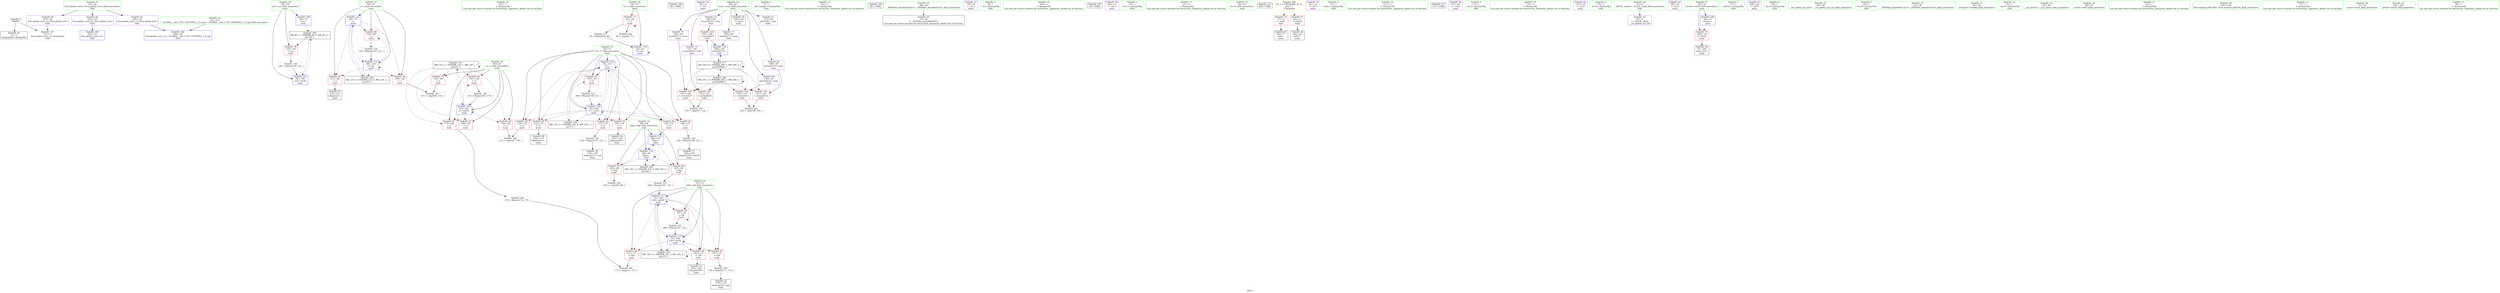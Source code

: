 digraph "SVFG" {
	label="SVFG";

	Node0x563aa90a65f0 [shape=record,color=grey,label="{NodeID: 0\nNullPtr}"];
	Node0x563aa90a65f0 -> Node0x563aa90bf140[style=solid];
	Node0x563aa90a65f0 -> Node0x563aa90bffd0[style=solid];
	Node0x563aa90d0510 [shape=record,color=black,label="{NodeID: 180\nMR_8V_3 = PHI(MR_8V_4, MR_8V_2, )\npts\{59 \}\n}"];
	Node0x563aa90d0510 -> Node0x563aa90c1f90[style=dashed];
	Node0x563aa90d0510 -> Node0x563aa90c5330[style=dashed];
	Node0x563aa90bf750 [shape=record,color=red,label="{NodeID: 97\n177\<--72\n\<--i28\nmain\n}"];
	Node0x563aa90bf750 -> Node0x563aa90c7590[style=solid];
	Node0x563aa90a7420 [shape=record,color=green,label="{NodeID: 14\n102\<--1\n\<--dummyObj\nCan only get source location for instruction, argument, global var or function.}"];
	Node0x563aa90c0340 [shape=record,color=blue,label="{NodeID: 111\n66\<--75\ni\<--\nmain\n}"];
	Node0x563aa90c0340 -> Node0x563aa90c2470[style=dashed];
	Node0x563aa90c0340 -> Node0x563aa90c2540[style=dashed];
	Node0x563aa90c0340 -> Node0x563aa90c2610[style=dashed];
	Node0x563aa90c0340 -> Node0x563aa90c0410[style=dashed];
	Node0x563aa90c0340 -> Node0x563aa90d0f10[style=dashed];
	Node0x563aa90be4f0 [shape=record,color=green,label="{NodeID: 28\n56\<--57\nT\<--T_field_insensitive\nmain\n}"];
	Node0x563aa90be4f0 -> Node0x563aa90c1ec0[style=solid];
	Node0x563aa90be4f0 -> Node0x563aa90c0270[style=solid];
	Node0x563aa90dd0d0 [shape=record,color=black,label="{NodeID: 208\n88 = PHI()\n}"];
	Node0x563aa90bf140 [shape=record,color=black,label="{NodeID: 42\n2\<--3\ndummyVal\<--dummyVal\n}"];
	Node0x563aa90c0d20 [shape=record,color=purple,label="{NodeID: 56\n78\<--8\n\<--.str\nmain\n}"];
	Node0x563aa90c6c90 [shape=record,color=grey,label="{NodeID: 153\n138 = Binary(137, 121, )\n}"];
	Node0x563aa90c6c90 -> Node0x563aa90c0770[style=solid];
	Node0x563aa90c1910 [shape=record,color=purple,label="{NodeID: 70\n146\<--64\narrayidx17\<--num\nmain\n}"];
	Node0x563aa90c1910 -> Node0x563aa90bfb60[style=solid];
	Node0x563aa90c8190 [shape=record,color=grey,label="{NodeID: 167\n111 = cmp(109, 110, )\n}"];
	Node0x563aa90c2470 [shape=record,color=red,label="{NodeID: 84\n109\<--66\n\<--i\nmain\n}"];
	Node0x563aa90c2470 -> Node0x563aa90c8190[style=solid];
	Node0x563aa90a5700 [shape=record,color=green,label="{NodeID: 1\n7\<--1\n__dso_handle\<--dummyObj\nGlob }"];
	Node0x563aa90d0a10 [shape=record,color=black,label="{NodeID: 181\nMR_10V_2 = PHI(MR_10V_3, MR_10V_1, )\npts\{61 \}\n}"];
	Node0x563aa90d0a10 -> Node0x563aa90c2060[style=dashed];
	Node0x563aa90d0a10 -> Node0x563aa90c2130[style=dashed];
	Node0x563aa90d0a10 -> Node0x563aa90c2200[style=dashed];
	Node0x563aa90d0a10 -> Node0x563aa90c22d0[style=dashed];
	Node0x563aa90d0a10 -> Node0x563aa90c23a0[style=dashed];
	Node0x563aa90d0a10 -> Node0x563aa90c5260[style=dashed];
	Node0x563aa90d0a10 -> Node0x563aa90d0a10[style=dashed];
	Node0x563aa90bf820 [shape=record,color=red,label="{NodeID: 98\n182\<--72\n\<--i28\nmain\n}"];
	Node0x563aa90bf820 -> Node0x563aa90c0ab0[style=solid];
	Node0x563aa90a74f0 [shape=record,color=green,label="{NodeID: 15\n103\<--1\n\<--dummyObj\nCan only get source location for instruction, argument, global var or function.}"];
	Node0x563aa90c0410 [shape=record,color=blue,label="{NodeID: 112\n66\<--120\ni\<--inc\nmain\n}"];
	Node0x563aa90c0410 -> Node0x563aa90c2470[style=dashed];
	Node0x563aa90c0410 -> Node0x563aa90c2540[style=dashed];
	Node0x563aa90c0410 -> Node0x563aa90c2610[style=dashed];
	Node0x563aa90c0410 -> Node0x563aa90c0410[style=dashed];
	Node0x563aa90c0410 -> Node0x563aa90d0f10[style=dashed];
	Node0x563aa90be5c0 [shape=record,color=green,label="{NodeID: 29\n58\<--59\ncas\<--cas_field_insensitive\nmain\n}"];
	Node0x563aa90be5c0 -> Node0x563aa90c1f90[style=solid];
	Node0x563aa90be5c0 -> Node0x563aa90c01a0[style=solid];
	Node0x563aa90be5c0 -> Node0x563aa90c5330[style=solid];
	Node0x563aa90dd1d0 [shape=record,color=black,label="{NodeID: 209\n99 = PHI()\n}"];
	Node0x563aa90bf240 [shape=record,color=black,label="{NodeID: 43\n37\<--38\n\<--_ZNSt8ios_base4InitD1Ev\nCan only get source location for instruction, argument, global var or function.}"];
	Node0x563aa90c0df0 [shape=record,color=purple,label="{NodeID: 57\n79\<--10\n\<--.str.1\nmain\n}"];
	Node0x563aa90c6e10 [shape=record,color=grey,label="{NodeID: 154\n120 = Binary(119, 121, )\n}"];
	Node0x563aa90c6e10 -> Node0x563aa90c0410[style=solid];
	Node0x563aa90c19e0 [shape=record,color=purple,label="{NodeID: 71\n151\<--64\narrayidx20\<--num\nmain\n}"];
	Node0x563aa90c19e0 -> Node0x563aa90bfc30[style=solid];
	Node0x563aa90c8310 [shape=record,color=grey,label="{NodeID: 168\n131 = cmp(129, 130, )\n}"];
	Node0x563aa90c2540 [shape=record,color=red,label="{NodeID: 85\n113\<--66\n\<--i\nmain\n}"];
	Node0x563aa90c2540 -> Node0x563aa90bf5b0[style=solid];
	Node0x563aa90a8010 [shape=record,color=green,label="{NodeID: 2\n8\<--1\n.str\<--dummyObj\nGlob }"];
	Node0x563aa90d0f10 [shape=record,color=black,label="{NodeID: 182\nMR_12V_2 = PHI(MR_12V_4, MR_12V_1, )\npts\{67 \}\n}"];
	Node0x563aa90d0f10 -> Node0x563aa90c0340[style=dashed];
	Node0x563aa90bf8f0 [shape=record,color=red,label="{NodeID: 99\n187\<--72\n\<--i28\nmain\n}"];
	Node0x563aa90bf8f0 -> Node0x563aa90c7890[style=solid];
	Node0x563aa90a75c0 [shape=record,color=green,label="{NodeID: 16\n104\<--1\n\<--dummyObj\nCan only get source location for instruction, argument, global var or function.}"];
	Node0x563aa90c04e0 [shape=record,color=blue,label="{NodeID: 113\n68\<--94\nflag\<--\nmain\n}"];
	Node0x563aa90c04e0 -> Node0x563aa90c26e0[style=dashed];
	Node0x563aa90c04e0 -> Node0x563aa90c27b0[style=dashed];
	Node0x563aa90c04e0 -> Node0x563aa90c04e0[style=dashed];
	Node0x563aa90c04e0 -> Node0x563aa90c4e50[style=dashed];
	Node0x563aa90c04e0 -> Node0x563aa90d1410[style=dashed];
	Node0x563aa90be690 [shape=record,color=green,label="{NodeID: 30\n60\<--61\nn\<--n_field_insensitive\nmain\n}"];
	Node0x563aa90be690 -> Node0x563aa90c2060[style=solid];
	Node0x563aa90be690 -> Node0x563aa90c2130[style=solid];
	Node0x563aa90be690 -> Node0x563aa90c2200[style=solid];
	Node0x563aa90be690 -> Node0x563aa90c22d0[style=solid];
	Node0x563aa90be690 -> Node0x563aa90c23a0[style=solid];
	Node0x563aa90be690 -> Node0x563aa90c5260[style=solid];
	Node0x563aa90dd2d0 [shape=record,color=black,label="{NodeID: 210\n36 = PHI()\n}"];
	Node0x563aa90bf340 [shape=record,color=black,label="{NodeID: 44\n100\<--64\n\<--num\nmain\n}"];
	Node0x563aa90c0ec0 [shape=record,color=purple,label="{NodeID: 58\n84\<--13\n\<--.str.2\nmain\n}"];
	Node0x563aa90c6f90 [shape=record,color=grey,label="{NodeID: 155\n168 = Binary(167, 127, )\n}"];
	Node0x563aa90c6f90 -> Node0x563aa90c4ff0[style=solid];
	Node0x563aa90c1ab0 [shape=record,color=purple,label="{NodeID: 72\n180\<--64\narrayidx35\<--num\nmain\n}"];
	Node0x563aa90c1ab0 -> Node0x563aa90bfd00[style=solid];
	Node0x563aa90c8490 [shape=record,color=grey,label="{NodeID: 169\n175 = cmp(171, 173, )\n}"];
	Node0x563aa90c2610 [shape=record,color=red,label="{NodeID: 86\n119\<--66\n\<--i\nmain\n}"];
	Node0x563aa90c2610 -> Node0x563aa90c6e10[style=solid];
	Node0x563aa90a68d0 [shape=record,color=green,label="{NodeID: 3\n10\<--1\n.str.1\<--dummyObj\nGlob }"];
	Node0x563aa90d1410 [shape=record,color=black,label="{NodeID: 183\nMR_14V_2 = PHI(MR_14V_6, MR_14V_1, )\npts\{69 \}\n}"];
	Node0x563aa90d1410 -> Node0x563aa90c04e0[style=dashed];
	Node0x563aa90bf9c0 [shape=record,color=red,label="{NodeID: 100\n136\<--135\n\<--arrayidx12\nmain\n}"];
	Node0x563aa90bf9c0 -> Node0x563aa90c7b90[style=solid];
	Node0x563aa90bdc40 [shape=record,color=green,label="{NodeID: 17\n121\<--1\n\<--dummyObj\nCan only get source location for instruction, argument, global var or function.}"];
	Node0x563aa90c05b0 [shape=record,color=blue,label="{NodeID: 114\n70\<--127\ni7\<--\nmain\n}"];
	Node0x563aa90c05b0 -> Node0x563aa90c2880[style=dashed];
	Node0x563aa90c05b0 -> Node0x563aa90c2950[style=dashed];
	Node0x563aa90c05b0 -> Node0x563aa90c2a20[style=dashed];
	Node0x563aa90c05b0 -> Node0x563aa90c2af0[style=dashed];
	Node0x563aa90c05b0 -> Node0x563aa90c2bc0[style=dashed];
	Node0x563aa90c05b0 -> Node0x563aa90c2c90[style=dashed];
	Node0x563aa90c05b0 -> Node0x563aa90c2d60[style=dashed];
	Node0x563aa90c05b0 -> Node0x563aa90c05b0[style=dashed];
	Node0x563aa90c05b0 -> Node0x563aa90c4f20[style=dashed];
	Node0x563aa90c05b0 -> Node0x563aa90d1910[style=dashed];
	Node0x563aa90be760 [shape=record,color=green,label="{NodeID: 31\n62\<--63\nk\<--k_field_insensitive\nmain\n}"];
	Node0x563aa90ddab0 [shape=record,color=black,label="{NodeID: 211\n200 = PHI()\n}"];
	Node0x563aa90bf410 [shape=record,color=black,label="{NodeID: 45\n80\<--77\ncall\<--\nmain\n}"];
	Node0x563aa90c0f90 [shape=record,color=purple,label="{NodeID: 59\n85\<--15\n\<--.str.3\nmain\n}"];
	Node0x563aa90c7110 [shape=record,color=grey,label="{NodeID: 156\n192 = Binary(191, 174, )\n}"];
	Node0x563aa90c7110 -> Node0x563aa90c5260[style=solid];
	Node0x563aa90c1b80 [shape=record,color=purple,label="{NodeID: 73\n184\<--64\narrayidx37\<--num\nmain\n}"];
	Node0x563aa90c1b80 -> Node0x563aa90c50c0[style=solid];
	Node0x563aa90c26e0 [shape=record,color=red,label="{NodeID: 87\n163\<--68\n\<--flag\nmain\n}"];
	Node0x563aa90c26e0 -> Node0x563aa90c7e90[style=solid];
	Node0x563aa90a6e60 [shape=record,color=green,label="{NodeID: 4\n12\<--1\nstdin\<--dummyObj\nGlob }"];
	Node0x563aa90d1910 [shape=record,color=black,label="{NodeID: 184\nMR_16V_2 = PHI(MR_16V_5, MR_16V_1, )\npts\{71 \}\n}"];
	Node0x563aa90d1910 -> Node0x563aa90c05b0[style=dashed];
	Node0x563aa90bfa90 [shape=record,color=red,label="{NodeID: 101\n141\<--140\n\<--arrayidx14\nmain\n}"];
	Node0x563aa90bfa90 -> Node0x563aa90c7b90[style=solid];
	Node0x563aa90bdcd0 [shape=record,color=green,label="{NodeID: 18\n127\<--1\n\<--dummyObj\nCan only get source location for instruction, argument, global var or function.}"];
	Node0x563aa90c4e50 [shape=record,color=blue,label="{NodeID: 115\n68\<--155\nflag\<--\nmain\n}"];
	Node0x563aa90c4e50 -> Node0x563aa90c26e0[style=dashed];
	Node0x563aa90c4e50 -> Node0x563aa90c27b0[style=dashed];
	Node0x563aa90c4e50 -> Node0x563aa90c04e0[style=dashed];
	Node0x563aa90c4e50 -> Node0x563aa90d1410[style=dashed];
	Node0x563aa90be830 [shape=record,color=green,label="{NodeID: 32\n64\<--65\nnum\<--num_field_insensitive\nmain\n}"];
	Node0x563aa90be830 -> Node0x563aa90bf340[style=solid];
	Node0x563aa90be830 -> Node0x563aa90c16a0[style=solid];
	Node0x563aa90be830 -> Node0x563aa90c1770[style=solid];
	Node0x563aa90be830 -> Node0x563aa90c1840[style=solid];
	Node0x563aa90be830 -> Node0x563aa90c1910[style=solid];
	Node0x563aa90be830 -> Node0x563aa90c19e0[style=solid];
	Node0x563aa90be830 -> Node0x563aa90c1ab0[style=solid];
	Node0x563aa90be830 -> Node0x563aa90c1b80[style=solid];
	Node0x563aa90ddbb0 [shape=record,color=black,label="{NodeID: 212\n117 = PHI()\n}"];
	Node0x563aa90bf4e0 [shape=record,color=black,label="{NodeID: 46\n86\<--83\ncall1\<--\nmain\n}"];
	Node0x563aa90c1060 [shape=record,color=purple,label="{NodeID: 60\n87\<--18\n\<--.str.4\nmain\n}"];
	Node0x563aa90c7290 [shape=record,color=grey,label="{NodeID: 157\n93 = Binary(92, 94, )\n}"];
	Node0x563aa90c7290 -> Node0x563aa90c0270[style=solid];
	Node0x563aa90c1c50 [shape=record,color=red,label="{NodeID: 74\n77\<--12\n\<--stdin\nmain\n}"];
	Node0x563aa90c1c50 -> Node0x563aa90bf410[style=solid];
	Node0x563aa90c27b0 [shape=record,color=red,label="{NodeID: 88\n167\<--68\n\<--flag\nmain\n}"];
	Node0x563aa90c27b0 -> Node0x563aa90c6f90[style=solid];
	Node0x563aa90a6ef0 [shape=record,color=green,label="{NodeID: 5\n13\<--1\n.str.2\<--dummyObj\nGlob }"];
	Node0x563aa90d1e10 [shape=record,color=black,label="{NodeID: 185\nMR_18V_2 = PHI(MR_18V_3, MR_18V_1, )\npts\{73 \}\n}"];
	Node0x563aa90d1e10 -> Node0x563aa90c4ff0[style=dashed];
	Node0x563aa90d1e10 -> Node0x563aa90d1e10[style=dashed];
	Node0x563aa90bfb60 [shape=record,color=red,label="{NodeID: 102\n147\<--146\n\<--arrayidx17\nmain\n}"];
	Node0x563aa90bfb60 -> Node0x563aa90c7d10[style=solid];
	Node0x563aa90bdd60 [shape=record,color=green,label="{NodeID: 19\n174\<--1\n\<--dummyObj\nCan only get source location for instruction, argument, global var or function.}"];
	Node0x563aa90c4f20 [shape=record,color=blue,label="{NodeID: 116\n70\<--160\ni7\<--inc23\nmain\n}"];
	Node0x563aa90c4f20 -> Node0x563aa90c2880[style=dashed];
	Node0x563aa90c4f20 -> Node0x563aa90c2950[style=dashed];
	Node0x563aa90c4f20 -> Node0x563aa90c2a20[style=dashed];
	Node0x563aa90c4f20 -> Node0x563aa90c2af0[style=dashed];
	Node0x563aa90c4f20 -> Node0x563aa90c2bc0[style=dashed];
	Node0x563aa90c4f20 -> Node0x563aa90c2c90[style=dashed];
	Node0x563aa90c4f20 -> Node0x563aa90c2d60[style=dashed];
	Node0x563aa90c4f20 -> Node0x563aa90c05b0[style=dashed];
	Node0x563aa90c4f20 -> Node0x563aa90c4f20[style=dashed];
	Node0x563aa90c4f20 -> Node0x563aa90d1910[style=dashed];
	Node0x563aa90be900 [shape=record,color=green,label="{NodeID: 33\n66\<--67\ni\<--i_field_insensitive\nmain\n}"];
	Node0x563aa90be900 -> Node0x563aa90c2470[style=solid];
	Node0x563aa90be900 -> Node0x563aa90c2540[style=solid];
	Node0x563aa90be900 -> Node0x563aa90c2610[style=solid];
	Node0x563aa90be900 -> Node0x563aa90c0340[style=solid];
	Node0x563aa90be900 -> Node0x563aa90c0410[style=solid];
	Node0x563aa90bf5b0 [shape=record,color=black,label="{NodeID: 47\n114\<--113\nidxprom\<--\nmain\n}"];
	Node0x563aa90c1130 [shape=record,color=purple,label="{NodeID: 61\n116\<--18\n\<--.str.4\nmain\n}"];
	Node0x563aa90c7410 [shape=record,color=grey,label="{NodeID: 158\n196 = Binary(195, 121, )\n}"];
	Node0x563aa90c7410 -> Node0x563aa90c5330[style=solid];
	Node0x563aa90c1d20 [shape=record,color=red,label="{NodeID: 75\n83\<--17\n\<--stdout\nmain\n}"];
	Node0x563aa90c1d20 -> Node0x563aa90bf4e0[style=solid];
	Node0x563aa90c2880 [shape=record,color=red,label="{NodeID: 89\n129\<--70\n\<--i7\nmain\n}"];
	Node0x563aa90c2880 -> Node0x563aa90c8310[style=solid];
	Node0x563aa90a7dd0 [shape=record,color=green,label="{NodeID: 6\n15\<--1\n.str.3\<--dummyObj\nGlob }"];
	Node0x563aa90d2310 [shape=record,color=black,label="{NodeID: 186\nMR_20V_2 = PHI(MR_20V_3, MR_20V_1, )\npts\{650000 \}\n}"];
	Node0x563aa90d2310 -> Node0x563aa90bf9c0[style=dashed];
	Node0x563aa90d2310 -> Node0x563aa90bfa90[style=dashed];
	Node0x563aa90d2310 -> Node0x563aa90bfb60[style=dashed];
	Node0x563aa90d2310 -> Node0x563aa90bfc30[style=dashed];
	Node0x563aa90d2310 -> Node0x563aa90cf610[style=dashed];
	Node0x563aa90d2310 -> Node0x563aa90d2310[style=dashed];
	Node0x563aa90bfc30 [shape=record,color=red,label="{NodeID: 103\n152\<--151\n\<--arrayidx20\nmain\n}"];
	Node0x563aa90bfc30 -> Node0x563aa90c7d10[style=solid];
	Node0x563aa90bddf0 [shape=record,color=green,label="{NodeID: 20\n4\<--6\n_ZStL8__ioinit\<--_ZStL8__ioinit_field_insensitive\nGlob }"];
	Node0x563aa90bddf0 -> Node0x563aa90c0c50[style=solid];
	Node0x563aa90c4ff0 [shape=record,color=blue,label="{NodeID: 117\n72\<--168\ni28\<--sub29\nmain\n}"];
	Node0x563aa90c4ff0 -> Node0x563aa90bf680[style=dashed];
	Node0x563aa90c4ff0 -> Node0x563aa90bf750[style=dashed];
	Node0x563aa90c4ff0 -> Node0x563aa90bf820[style=dashed];
	Node0x563aa90c4ff0 -> Node0x563aa90bf8f0[style=dashed];
	Node0x563aa90c4ff0 -> Node0x563aa90c4ff0[style=dashed];
	Node0x563aa90c4ff0 -> Node0x563aa90c5190[style=dashed];
	Node0x563aa90c4ff0 -> Node0x563aa90d1e10[style=dashed];
	Node0x563aa90be9d0 [shape=record,color=green,label="{NodeID: 34\n68\<--69\nflag\<--flag_field_insensitive\nmain\n}"];
	Node0x563aa90be9d0 -> Node0x563aa90c26e0[style=solid];
	Node0x563aa90be9d0 -> Node0x563aa90c27b0[style=solid];
	Node0x563aa90be9d0 -> Node0x563aa90c04e0[style=solid];
	Node0x563aa90be9d0 -> Node0x563aa90c4e50[style=solid];
	Node0x563aa90c06a0 [shape=record,color=black,label="{NodeID: 48\n134\<--133\nidxprom11\<--\nmain\n}"];
	Node0x563aa90c1200 [shape=record,color=purple,label="{NodeID: 62\n98\<--20\n\<--.str.5\nmain\n}"];
	Node0x563aa90c7590 [shape=record,color=grey,label="{NodeID: 159\n178 = Binary(177, 174, )\n}"];
	Node0x563aa90c7590 -> Node0x563aa90c09e0[style=solid];
	Node0x563aa90c1df0 [shape=record,color=red,label="{NodeID: 76\n204\<--54\n\<--retval\nmain\n}"];
	Node0x563aa90c1df0 -> Node0x563aa90c0b80[style=solid];
	Node0x563aa90c2950 [shape=record,color=red,label="{NodeID: 90\n133\<--70\n\<--i7\nmain\n}"];
	Node0x563aa90c2950 -> Node0x563aa90c06a0[style=solid];
	Node0x563aa90a7e60 [shape=record,color=green,label="{NodeID: 7\n17\<--1\nstdout\<--dummyObj\nGlob }"];
	Node0x563aa90bfd00 [shape=record,color=red,label="{NodeID: 104\n181\<--180\n\<--arrayidx35\nmain\n}"];
	Node0x563aa90bfd00 -> Node0x563aa90c50c0[style=solid];
	Node0x563aa90bde80 [shape=record,color=green,label="{NodeID: 21\n24\<--28\nllvm.global_ctors\<--llvm.global_ctors_field_insensitive\nGlob }"];
	Node0x563aa90bde80 -> Node0x563aa90c13a0[style=solid];
	Node0x563aa90bde80 -> Node0x563aa90c14a0[style=solid];
	Node0x563aa90bde80 -> Node0x563aa90c15a0[style=solid];
	Node0x563aa90c50c0 [shape=record,color=blue,label="{NodeID: 118\n184\<--181\narrayidx37\<--\nmain\n}"];
	Node0x563aa90c50c0 -> Node0x563aa90cf610[style=dashed];
	Node0x563aa90beaa0 [shape=record,color=green,label="{NodeID: 35\n70\<--71\ni7\<--i7_field_insensitive\nmain\n}"];
	Node0x563aa90beaa0 -> Node0x563aa90c2880[style=solid];
	Node0x563aa90beaa0 -> Node0x563aa90c2950[style=solid];
	Node0x563aa90beaa0 -> Node0x563aa90c2a20[style=solid];
	Node0x563aa90beaa0 -> Node0x563aa90c2af0[style=solid];
	Node0x563aa90beaa0 -> Node0x563aa90c2bc0[style=solid];
	Node0x563aa90beaa0 -> Node0x563aa90c2c90[style=solid];
	Node0x563aa90beaa0 -> Node0x563aa90c2d60[style=solid];
	Node0x563aa90beaa0 -> Node0x563aa90c05b0[style=solid];
	Node0x563aa90beaa0 -> Node0x563aa90c4f20[style=solid];
	Node0x563aa90c0770 [shape=record,color=black,label="{NodeID: 49\n139\<--138\nidxprom13\<--sub\nmain\n}"];
	Node0x563aa90c12d0 [shape=record,color=purple,label="{NodeID: 63\n199\<--22\n\<--.str.6\nmain\n}"];
	Node0x563aa90c7710 [shape=record,color=grey,label="{NodeID: 160\n173 = Binary(172, 174, )\n}"];
	Node0x563aa90c7710 -> Node0x563aa90c8490[style=solid];
	Node0x563aa90c1ec0 [shape=record,color=red,label="{NodeID: 77\n92\<--56\n\<--T\nmain\n}"];
	Node0x563aa90c1ec0 -> Node0x563aa90c7290[style=solid];
	Node0x563aa90c1ec0 -> Node0x563aa90c8010[style=solid];
	Node0x563aa90c2a20 [shape=record,color=red,label="{NodeID: 91\n137\<--70\n\<--i7\nmain\n}"];
	Node0x563aa90c2a20 -> Node0x563aa90c6c90[style=solid];
	Node0x563aa90a7ef0 [shape=record,color=green,label="{NodeID: 8\n18\<--1\n.str.4\<--dummyObj\nGlob }"];
	Node0x563aa90d2d10 [shape=record,color=yellow,style=double,label="{NodeID: 188\n2V_1 = ENCHI(MR_2V_0)\npts\{1 \}\nFun[main]}"];
	Node0x563aa90d2d10 -> Node0x563aa90c1c50[style=dashed];
	Node0x563aa90d2d10 -> Node0x563aa90c1d20[style=dashed];
	Node0x563aa90bfdd0 [shape=record,color=blue,label="{NodeID: 105\n225\<--25\nllvm.global_ctors_0\<--\nGlob }"];
	Node0x563aa90bdf50 [shape=record,color=green,label="{NodeID: 22\n29\<--30\n__cxx_global_var_init\<--__cxx_global_var_init_field_insensitive\n}"];
	Node0x563aa90c5190 [shape=record,color=blue,label="{NodeID: 119\n72\<--188\ni28\<--inc39\nmain\n}"];
	Node0x563aa90c5190 -> Node0x563aa90bf680[style=dashed];
	Node0x563aa90c5190 -> Node0x563aa90bf750[style=dashed];
	Node0x563aa90c5190 -> Node0x563aa90bf820[style=dashed];
	Node0x563aa90c5190 -> Node0x563aa90bf8f0[style=dashed];
	Node0x563aa90c5190 -> Node0x563aa90c4ff0[style=dashed];
	Node0x563aa90c5190 -> Node0x563aa90c5190[style=dashed];
	Node0x563aa90c5190 -> Node0x563aa90d1e10[style=dashed];
	Node0x563aa90beb70 [shape=record,color=green,label="{NodeID: 36\n72\<--73\ni28\<--i28_field_insensitive\nmain\n}"];
	Node0x563aa90beb70 -> Node0x563aa90bf680[style=solid];
	Node0x563aa90beb70 -> Node0x563aa90bf750[style=solid];
	Node0x563aa90beb70 -> Node0x563aa90bf820[style=solid];
	Node0x563aa90beb70 -> Node0x563aa90bf8f0[style=solid];
	Node0x563aa90beb70 -> Node0x563aa90c4ff0[style=solid];
	Node0x563aa90beb70 -> Node0x563aa90c5190[style=solid];
	Node0x563aa90c0840 [shape=record,color=black,label="{NodeID: 50\n145\<--144\nidxprom16\<--\nmain\n}"];
	Node0x563aa90c13a0 [shape=record,color=purple,label="{NodeID: 64\n225\<--24\nllvm.global_ctors_0\<--llvm.global_ctors\nGlob }"];
	Node0x563aa90c13a0 -> Node0x563aa90bfdd0[style=solid];
	Node0x563aa90c7890 [shape=record,color=grey,label="{NodeID: 161\n188 = Binary(187, 121, )\n}"];
	Node0x563aa90c7890 -> Node0x563aa90c5190[style=solid];
	Node0x563aa90c1f90 [shape=record,color=red,label="{NodeID: 78\n195\<--58\n\<--cas\nmain\n}"];
	Node0x563aa90c1f90 -> Node0x563aa90c7410[style=solid];
	Node0x563aa90c2af0 [shape=record,color=red,label="{NodeID: 92\n144\<--70\n\<--i7\nmain\n}"];
	Node0x563aa90c2af0 -> Node0x563aa90c0840[style=solid];
	Node0x563aa90a7b90 [shape=record,color=green,label="{NodeID: 9\n20\<--1\n.str.5\<--dummyObj\nGlob }"];
	Node0x563aa90bfed0 [shape=record,color=blue,label="{NodeID: 106\n226\<--26\nllvm.global_ctors_1\<--_GLOBAL__sub_I_TTL.135678942_2_0.cpp\nGlob }"];
	Node0x563aa90be020 [shape=record,color=green,label="{NodeID: 23\n33\<--34\n_ZNSt8ios_base4InitC1Ev\<--_ZNSt8ios_base4InitC1Ev_field_insensitive\n}"];
	Node0x563aa90c5260 [shape=record,color=blue,label="{NodeID: 120\n60\<--192\nn\<--sub41\nmain\n}"];
	Node0x563aa90c5260 -> Node0x563aa90c2130[style=dashed];
	Node0x563aa90c5260 -> Node0x563aa90c2200[style=dashed];
	Node0x563aa90c5260 -> Node0x563aa90c22d0[style=dashed];
	Node0x563aa90c5260 -> Node0x563aa90c23a0[style=dashed];
	Node0x563aa90c5260 -> Node0x563aa90c5260[style=dashed];
	Node0x563aa90c5260 -> Node0x563aa90d0a10[style=dashed];
	Node0x563aa90bec40 [shape=record,color=green,label="{NodeID: 37\n81\<--82\nfreopen\<--freopen_field_insensitive\n}"];
	Node0x563aa90c0910 [shape=record,color=black,label="{NodeID: 51\n150\<--149\nidxprom19\<--sub18\nmain\n}"];
	Node0x563aa90c14a0 [shape=record,color=purple,label="{NodeID: 65\n226\<--24\nllvm.global_ctors_1\<--llvm.global_ctors\nGlob }"];
	Node0x563aa90c14a0 -> Node0x563aa90bfed0[style=solid];
	Node0x563aa90c7a10 [shape=record,color=grey,label="{NodeID: 162\n149 = Binary(148, 127, )\n}"];
	Node0x563aa90c7a10 -> Node0x563aa90c0910[style=solid];
	Node0x563aa90c2060 [shape=record,color=red,label="{NodeID: 79\n110\<--60\n\<--n\nmain\n}"];
	Node0x563aa90c2060 -> Node0x563aa90c8190[style=solid];
	Node0x563aa90c2bc0 [shape=record,color=red,label="{NodeID: 93\n148\<--70\n\<--i7\nmain\n}"];
	Node0x563aa90c2bc0 -> Node0x563aa90c7a10[style=solid];
	Node0x563aa90a7c60 [shape=record,color=green,label="{NodeID: 10\n22\<--1\n.str.6\<--dummyObj\nGlob }"];
	Node0x563aa90bffd0 [shape=record,color=blue, style = dotted,label="{NodeID: 107\n227\<--3\nllvm.global_ctors_2\<--dummyVal\nGlob }"];
	Node0x563aa90be120 [shape=record,color=green,label="{NodeID: 24\n39\<--40\n__cxa_atexit\<--__cxa_atexit_field_insensitive\n}"];
	Node0x563aa90c5330 [shape=record,color=blue,label="{NodeID: 121\n58\<--196\ncas\<--inc42\nmain\n}"];
	Node0x563aa90c5330 -> Node0x563aa90d0510[style=dashed];
	Node0x563aa90bed40 [shape=record,color=green,label="{NodeID: 38\n89\<--90\nscanf\<--scanf_field_insensitive\n}"];
	Node0x563aa90c09e0 [shape=record,color=black,label="{NodeID: 52\n179\<--178\nidxprom34\<--add\nmain\n}"];
	Node0x563aa90c15a0 [shape=record,color=purple,label="{NodeID: 66\n227\<--24\nllvm.global_ctors_2\<--llvm.global_ctors\nGlob }"];
	Node0x563aa90c15a0 -> Node0x563aa90bffd0[style=solid];
	Node0x563aa90c7b90 [shape=record,color=grey,label="{NodeID: 163\n142 = cmp(136, 141, )\n}"];
	Node0x563aa90c2130 [shape=record,color=red,label="{NodeID: 80\n130\<--60\n\<--n\nmain\n}"];
	Node0x563aa90c2130 -> Node0x563aa90c8310[style=solid];
	Node0x563aa90cf610 [shape=record,color=black,label="{NodeID: 177\nMR_20V_4 = PHI(MR_20V_5, MR_20V_3, )\npts\{650000 \}\n}"];
	Node0x563aa90cf610 -> Node0x563aa90bf9c0[style=dashed];
	Node0x563aa90cf610 -> Node0x563aa90bfa90[style=dashed];
	Node0x563aa90cf610 -> Node0x563aa90bfb60[style=dashed];
	Node0x563aa90cf610 -> Node0x563aa90bfc30[style=dashed];
	Node0x563aa90cf610 -> Node0x563aa90bfd00[style=dashed];
	Node0x563aa90cf610 -> Node0x563aa90c50c0[style=dashed];
	Node0x563aa90cf610 -> Node0x563aa90cf610[style=dashed];
	Node0x563aa90cf610 -> Node0x563aa90d2310[style=dashed];
	Node0x563aa90c2c90 [shape=record,color=red,label="{NodeID: 94\n155\<--70\n\<--i7\nmain\n}"];
	Node0x563aa90c2c90 -> Node0x563aa90c4e50[style=solid];
	Node0x563aa90a6a40 [shape=record,color=green,label="{NodeID: 11\n25\<--1\n\<--dummyObj\nCan only get source location for instruction, argument, global var or function.}"];
	Node0x563aa90c00d0 [shape=record,color=blue,label="{NodeID: 108\n54\<--75\nretval\<--\nmain\n}"];
	Node0x563aa90c00d0 -> Node0x563aa90c1df0[style=dashed];
	Node0x563aa90be220 [shape=record,color=green,label="{NodeID: 25\n38\<--44\n_ZNSt8ios_base4InitD1Ev\<--_ZNSt8ios_base4InitD1Ev_field_insensitive\n}"];
	Node0x563aa90be220 -> Node0x563aa90bf240[style=solid];
	Node0x563aa90bee40 [shape=record,color=green,label="{NodeID: 39\n105\<--106\nllvm.memset.p0i8.i64\<--llvm.memset.p0i8.i64_field_insensitive\n}"];
	Node0x563aa90c0ab0 [shape=record,color=black,label="{NodeID: 53\n183\<--182\nidxprom36\<--\nmain\n}"];
	Node0x563aa90c16a0 [shape=record,color=purple,label="{NodeID: 67\n115\<--64\narrayidx\<--num\nmain\n}"];
	Node0x563aa90c7d10 [shape=record,color=grey,label="{NodeID: 164\n153 = cmp(147, 152, )\n}"];
	Node0x563aa90c2200 [shape=record,color=red,label="{NodeID: 81\n172\<--60\n\<--n\nmain\n}"];
	Node0x563aa90c2200 -> Node0x563aa90c7710[style=solid];
	Node0x563aa90c2d60 [shape=record,color=red,label="{NodeID: 95\n159\<--70\n\<--i7\nmain\n}"];
	Node0x563aa90c2d60 -> Node0x563aa90c6b10[style=solid];
	Node0x563aa90a6b10 [shape=record,color=green,label="{NodeID: 12\n75\<--1\n\<--dummyObj\nCan only get source location for instruction, argument, global var or function.}"];
	Node0x563aa90c01a0 [shape=record,color=blue,label="{NodeID: 109\n58\<--75\ncas\<--\nmain\n}"];
	Node0x563aa90c01a0 -> Node0x563aa90d0510[style=dashed];
	Node0x563aa90be320 [shape=record,color=green,label="{NodeID: 26\n51\<--52\nmain\<--main_field_insensitive\n}"];
	Node0x563aa90bef40 [shape=record,color=green,label="{NodeID: 40\n201\<--202\nprintf\<--printf_field_insensitive\n}"];
	Node0x563aa90c0b80 [shape=record,color=black,label="{NodeID: 54\n53\<--204\nmain_ret\<--\nmain\n}"];
	Node0x563aa90c1770 [shape=record,color=purple,label="{NodeID: 68\n135\<--64\narrayidx12\<--num\nmain\n}"];
	Node0x563aa90c1770 -> Node0x563aa90bf9c0[style=solid];
	Node0x563aa90c7e90 [shape=record,color=grey,label="{NodeID: 165\n164 = cmp(163, 94, )\n}"];
	Node0x563aa90c22d0 [shape=record,color=red,label="{NodeID: 82\n191\<--60\n\<--n\nmain\n}"];
	Node0x563aa90c22d0 -> Node0x563aa90c7110[style=solid];
	Node0x563aa90bf680 [shape=record,color=red,label="{NodeID: 96\n171\<--72\n\<--i28\nmain\n}"];
	Node0x563aa90bf680 -> Node0x563aa90c8490[style=solid];
	Node0x563aa90a6be0 [shape=record,color=green,label="{NodeID: 13\n94\<--1\n\<--dummyObj\nCan only get source location for instruction, argument, global var or function.}"];
	Node0x563aa90c0270 [shape=record,color=blue,label="{NodeID: 110\n56\<--93\nT\<--dec\nmain\n}"];
	Node0x563aa90c0270 -> Node0x563aa90c1ec0[style=dashed];
	Node0x563aa90c0270 -> Node0x563aa90c0270[style=dashed];
	Node0x563aa90be420 [shape=record,color=green,label="{NodeID: 27\n54\<--55\nretval\<--retval_field_insensitive\nmain\n}"];
	Node0x563aa90be420 -> Node0x563aa90c1df0[style=solid];
	Node0x563aa90be420 -> Node0x563aa90c00d0[style=solid];
	Node0x563aa90bf040 [shape=record,color=green,label="{NodeID: 41\n26\<--221\n_GLOBAL__sub_I_TTL.135678942_2_0.cpp\<--_GLOBAL__sub_I_TTL.135678942_2_0.cpp_field_insensitive\n}"];
	Node0x563aa90bf040 -> Node0x563aa90bfed0[style=solid];
	Node0x563aa90c0c50 [shape=record,color=purple,label="{NodeID: 55\n35\<--4\n\<--_ZStL8__ioinit\n__cxx_global_var_init\n}"];
	Node0x563aa90c6b10 [shape=record,color=grey,label="{NodeID: 152\n160 = Binary(159, 121, )\n}"];
	Node0x563aa90c6b10 -> Node0x563aa90c4f20[style=solid];
	Node0x563aa90c1840 [shape=record,color=purple,label="{NodeID: 69\n140\<--64\narrayidx14\<--num\nmain\n}"];
	Node0x563aa90c1840 -> Node0x563aa90bfa90[style=solid];
	Node0x563aa90c8010 [shape=record,color=grey,label="{NodeID: 166\n96 = cmp(92, 75, )\n}"];
	Node0x563aa90c23a0 [shape=record,color=red,label="{NodeID: 83\n198\<--60\n\<--n\nmain\n}"];
}
